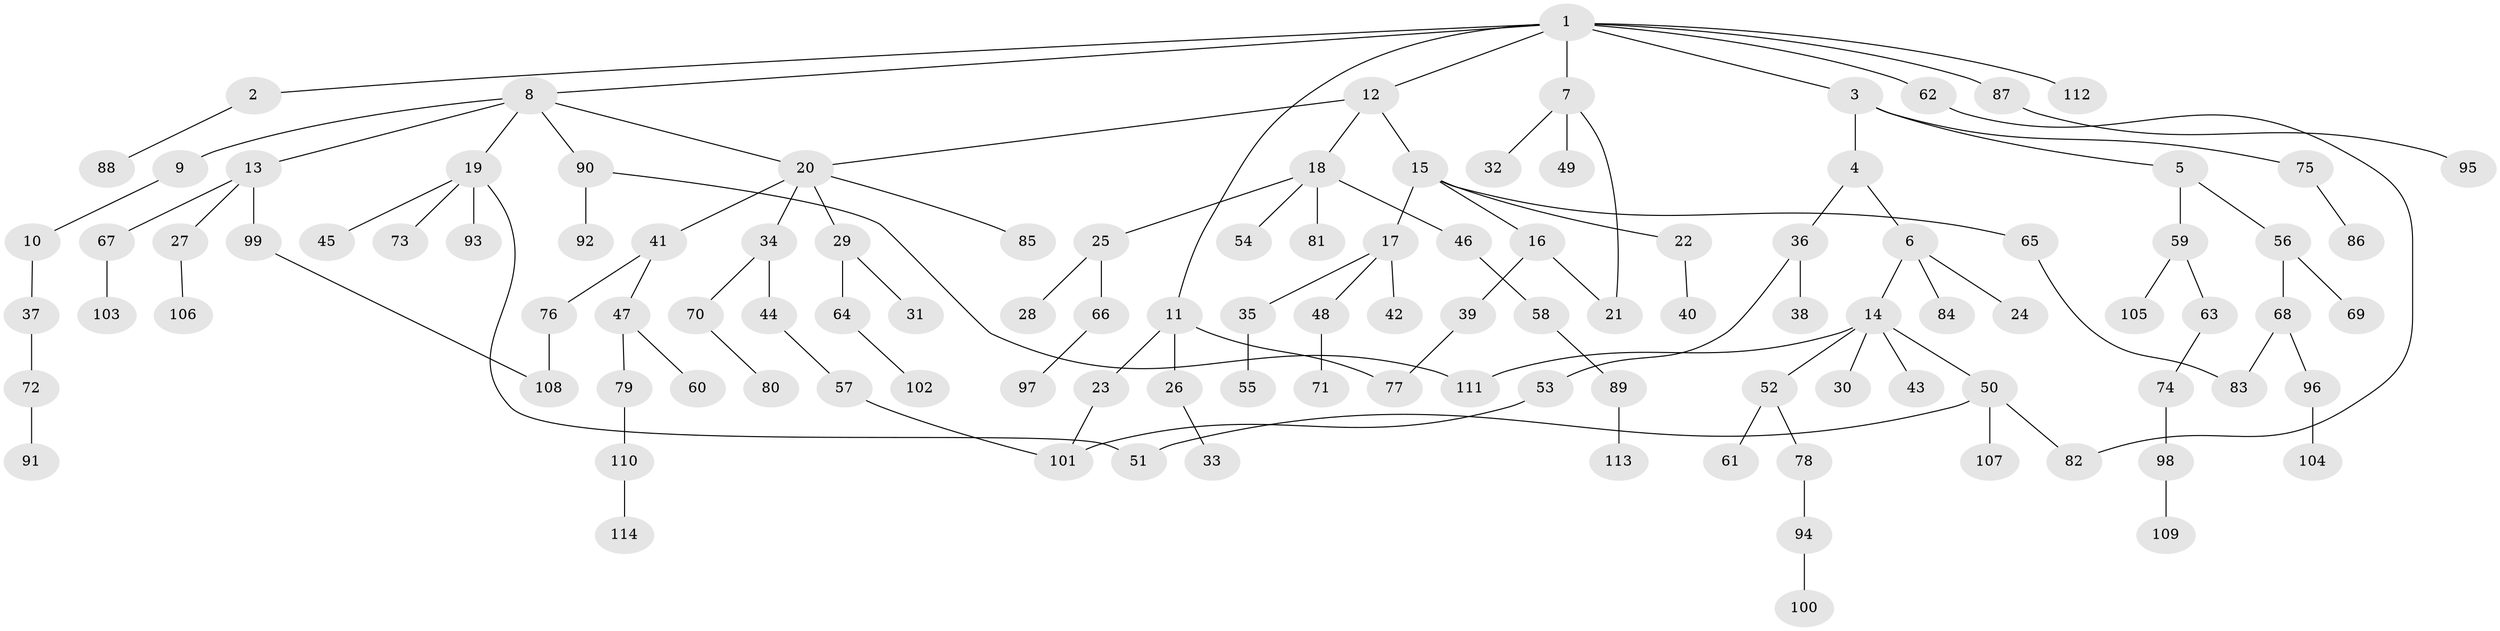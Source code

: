 // Generated by graph-tools (version 1.1) at 2025/25/03/09/25 03:25:27]
// undirected, 114 vertices, 123 edges
graph export_dot {
graph [start="1"]
  node [color=gray90,style=filled];
  1;
  2;
  3;
  4;
  5;
  6;
  7;
  8;
  9;
  10;
  11;
  12;
  13;
  14;
  15;
  16;
  17;
  18;
  19;
  20;
  21;
  22;
  23;
  24;
  25;
  26;
  27;
  28;
  29;
  30;
  31;
  32;
  33;
  34;
  35;
  36;
  37;
  38;
  39;
  40;
  41;
  42;
  43;
  44;
  45;
  46;
  47;
  48;
  49;
  50;
  51;
  52;
  53;
  54;
  55;
  56;
  57;
  58;
  59;
  60;
  61;
  62;
  63;
  64;
  65;
  66;
  67;
  68;
  69;
  70;
  71;
  72;
  73;
  74;
  75;
  76;
  77;
  78;
  79;
  80;
  81;
  82;
  83;
  84;
  85;
  86;
  87;
  88;
  89;
  90;
  91;
  92;
  93;
  94;
  95;
  96;
  97;
  98;
  99;
  100;
  101;
  102;
  103;
  104;
  105;
  106;
  107;
  108;
  109;
  110;
  111;
  112;
  113;
  114;
  1 -- 2;
  1 -- 3;
  1 -- 7;
  1 -- 8;
  1 -- 11;
  1 -- 12;
  1 -- 62;
  1 -- 87;
  1 -- 112;
  2 -- 88;
  3 -- 4;
  3 -- 5;
  3 -- 75;
  4 -- 6;
  4 -- 36;
  5 -- 56;
  5 -- 59;
  6 -- 14;
  6 -- 24;
  6 -- 84;
  7 -- 32;
  7 -- 49;
  7 -- 21;
  8 -- 9;
  8 -- 13;
  8 -- 19;
  8 -- 90;
  8 -- 20;
  9 -- 10;
  10 -- 37;
  11 -- 23;
  11 -- 26;
  11 -- 77;
  12 -- 15;
  12 -- 18;
  12 -- 20;
  13 -- 27;
  13 -- 67;
  13 -- 99;
  14 -- 30;
  14 -- 43;
  14 -- 50;
  14 -- 52;
  14 -- 111;
  15 -- 16;
  15 -- 17;
  15 -- 22;
  15 -- 65;
  16 -- 21;
  16 -- 39;
  17 -- 35;
  17 -- 42;
  17 -- 48;
  18 -- 25;
  18 -- 46;
  18 -- 54;
  18 -- 81;
  19 -- 45;
  19 -- 73;
  19 -- 93;
  19 -- 51;
  20 -- 29;
  20 -- 34;
  20 -- 41;
  20 -- 85;
  22 -- 40;
  23 -- 101;
  25 -- 28;
  25 -- 66;
  26 -- 33;
  27 -- 106;
  29 -- 31;
  29 -- 64;
  34 -- 44;
  34 -- 70;
  35 -- 55;
  36 -- 38;
  36 -- 53;
  37 -- 72;
  39 -- 77;
  41 -- 47;
  41 -- 76;
  44 -- 57;
  46 -- 58;
  47 -- 60;
  47 -- 79;
  48 -- 71;
  50 -- 51;
  50 -- 107;
  50 -- 82;
  52 -- 61;
  52 -- 78;
  53 -- 101;
  56 -- 68;
  56 -- 69;
  57 -- 101;
  58 -- 89;
  59 -- 63;
  59 -- 105;
  62 -- 82;
  63 -- 74;
  64 -- 102;
  65 -- 83;
  66 -- 97;
  67 -- 103;
  68 -- 96;
  68 -- 83;
  70 -- 80;
  72 -- 91;
  74 -- 98;
  75 -- 86;
  76 -- 108;
  78 -- 94;
  79 -- 110;
  87 -- 95;
  89 -- 113;
  90 -- 92;
  90 -- 111;
  94 -- 100;
  96 -- 104;
  98 -- 109;
  99 -- 108;
  110 -- 114;
}
